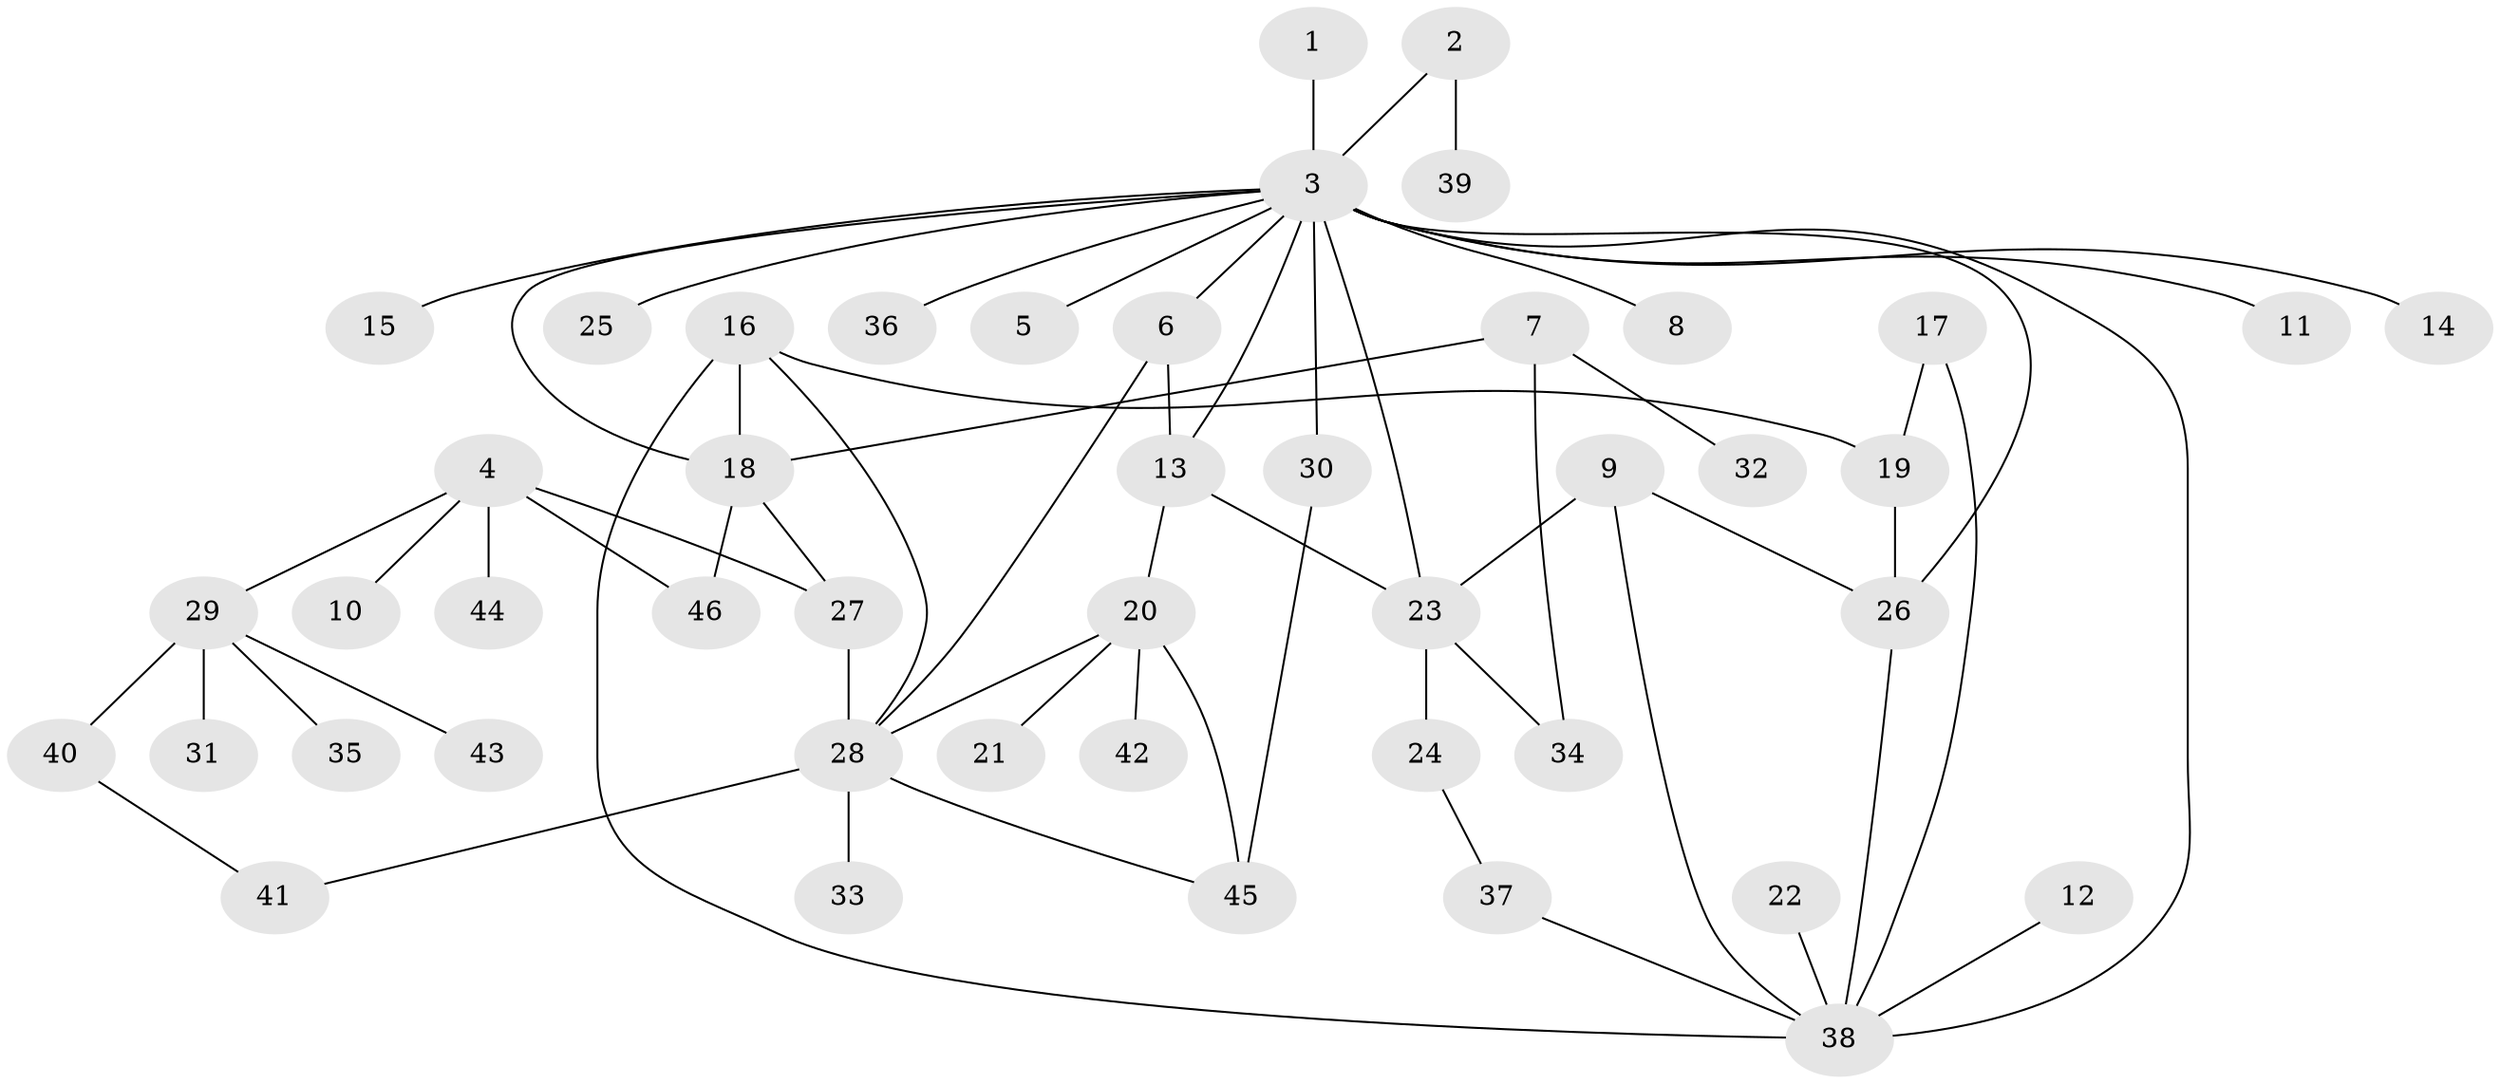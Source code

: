 // original degree distribution, {6: 0.07894736842105263, 19: 0.013157894736842105, 5: 0.039473684210526314, 1: 0.5, 2: 0.19736842105263158, 9: 0.013157894736842105, 4: 0.06578947368421052, 3: 0.09210526315789473}
// Generated by graph-tools (version 1.1) at 2025/36/03/04/25 23:36:56]
// undirected, 46 vertices, 62 edges
graph export_dot {
  node [color=gray90,style=filled];
  1;
  2;
  3;
  4;
  5;
  6;
  7;
  8;
  9;
  10;
  11;
  12;
  13;
  14;
  15;
  16;
  17;
  18;
  19;
  20;
  21;
  22;
  23;
  24;
  25;
  26;
  27;
  28;
  29;
  30;
  31;
  32;
  33;
  34;
  35;
  36;
  37;
  38;
  39;
  40;
  41;
  42;
  43;
  44;
  45;
  46;
  1 -- 3 [weight=1.0];
  2 -- 3 [weight=1.0];
  2 -- 39 [weight=1.0];
  3 -- 5 [weight=1.0];
  3 -- 6 [weight=1.0];
  3 -- 8 [weight=1.0];
  3 -- 11 [weight=1.0];
  3 -- 13 [weight=1.0];
  3 -- 14 [weight=1.0];
  3 -- 15 [weight=1.0];
  3 -- 18 [weight=1.0];
  3 -- 23 [weight=1.0];
  3 -- 25 [weight=1.0];
  3 -- 26 [weight=1.0];
  3 -- 30 [weight=1.0];
  3 -- 36 [weight=1.0];
  3 -- 38 [weight=1.0];
  4 -- 10 [weight=1.0];
  4 -- 27 [weight=1.0];
  4 -- 29 [weight=1.0];
  4 -- 44 [weight=1.0];
  4 -- 46 [weight=1.0];
  6 -- 13 [weight=1.0];
  6 -- 28 [weight=1.0];
  7 -- 18 [weight=1.0];
  7 -- 32 [weight=1.0];
  7 -- 34 [weight=1.0];
  9 -- 23 [weight=1.0];
  9 -- 26 [weight=1.0];
  9 -- 38 [weight=1.0];
  12 -- 38 [weight=1.0];
  13 -- 20 [weight=1.0];
  13 -- 23 [weight=1.0];
  16 -- 18 [weight=1.0];
  16 -- 19 [weight=1.0];
  16 -- 28 [weight=1.0];
  16 -- 38 [weight=1.0];
  17 -- 19 [weight=1.0];
  17 -- 38 [weight=1.0];
  18 -- 27 [weight=1.0];
  18 -- 46 [weight=1.0];
  19 -- 26 [weight=1.0];
  20 -- 21 [weight=1.0];
  20 -- 28 [weight=1.0];
  20 -- 42 [weight=1.0];
  20 -- 45 [weight=1.0];
  22 -- 38 [weight=1.0];
  23 -- 24 [weight=1.0];
  23 -- 34 [weight=1.0];
  24 -- 37 [weight=1.0];
  26 -- 38 [weight=1.0];
  27 -- 28 [weight=1.0];
  28 -- 33 [weight=1.0];
  28 -- 41 [weight=1.0];
  28 -- 45 [weight=1.0];
  29 -- 31 [weight=1.0];
  29 -- 35 [weight=1.0];
  29 -- 40 [weight=1.0];
  29 -- 43 [weight=1.0];
  30 -- 45 [weight=1.0];
  37 -- 38 [weight=1.0];
  40 -- 41 [weight=1.0];
}
